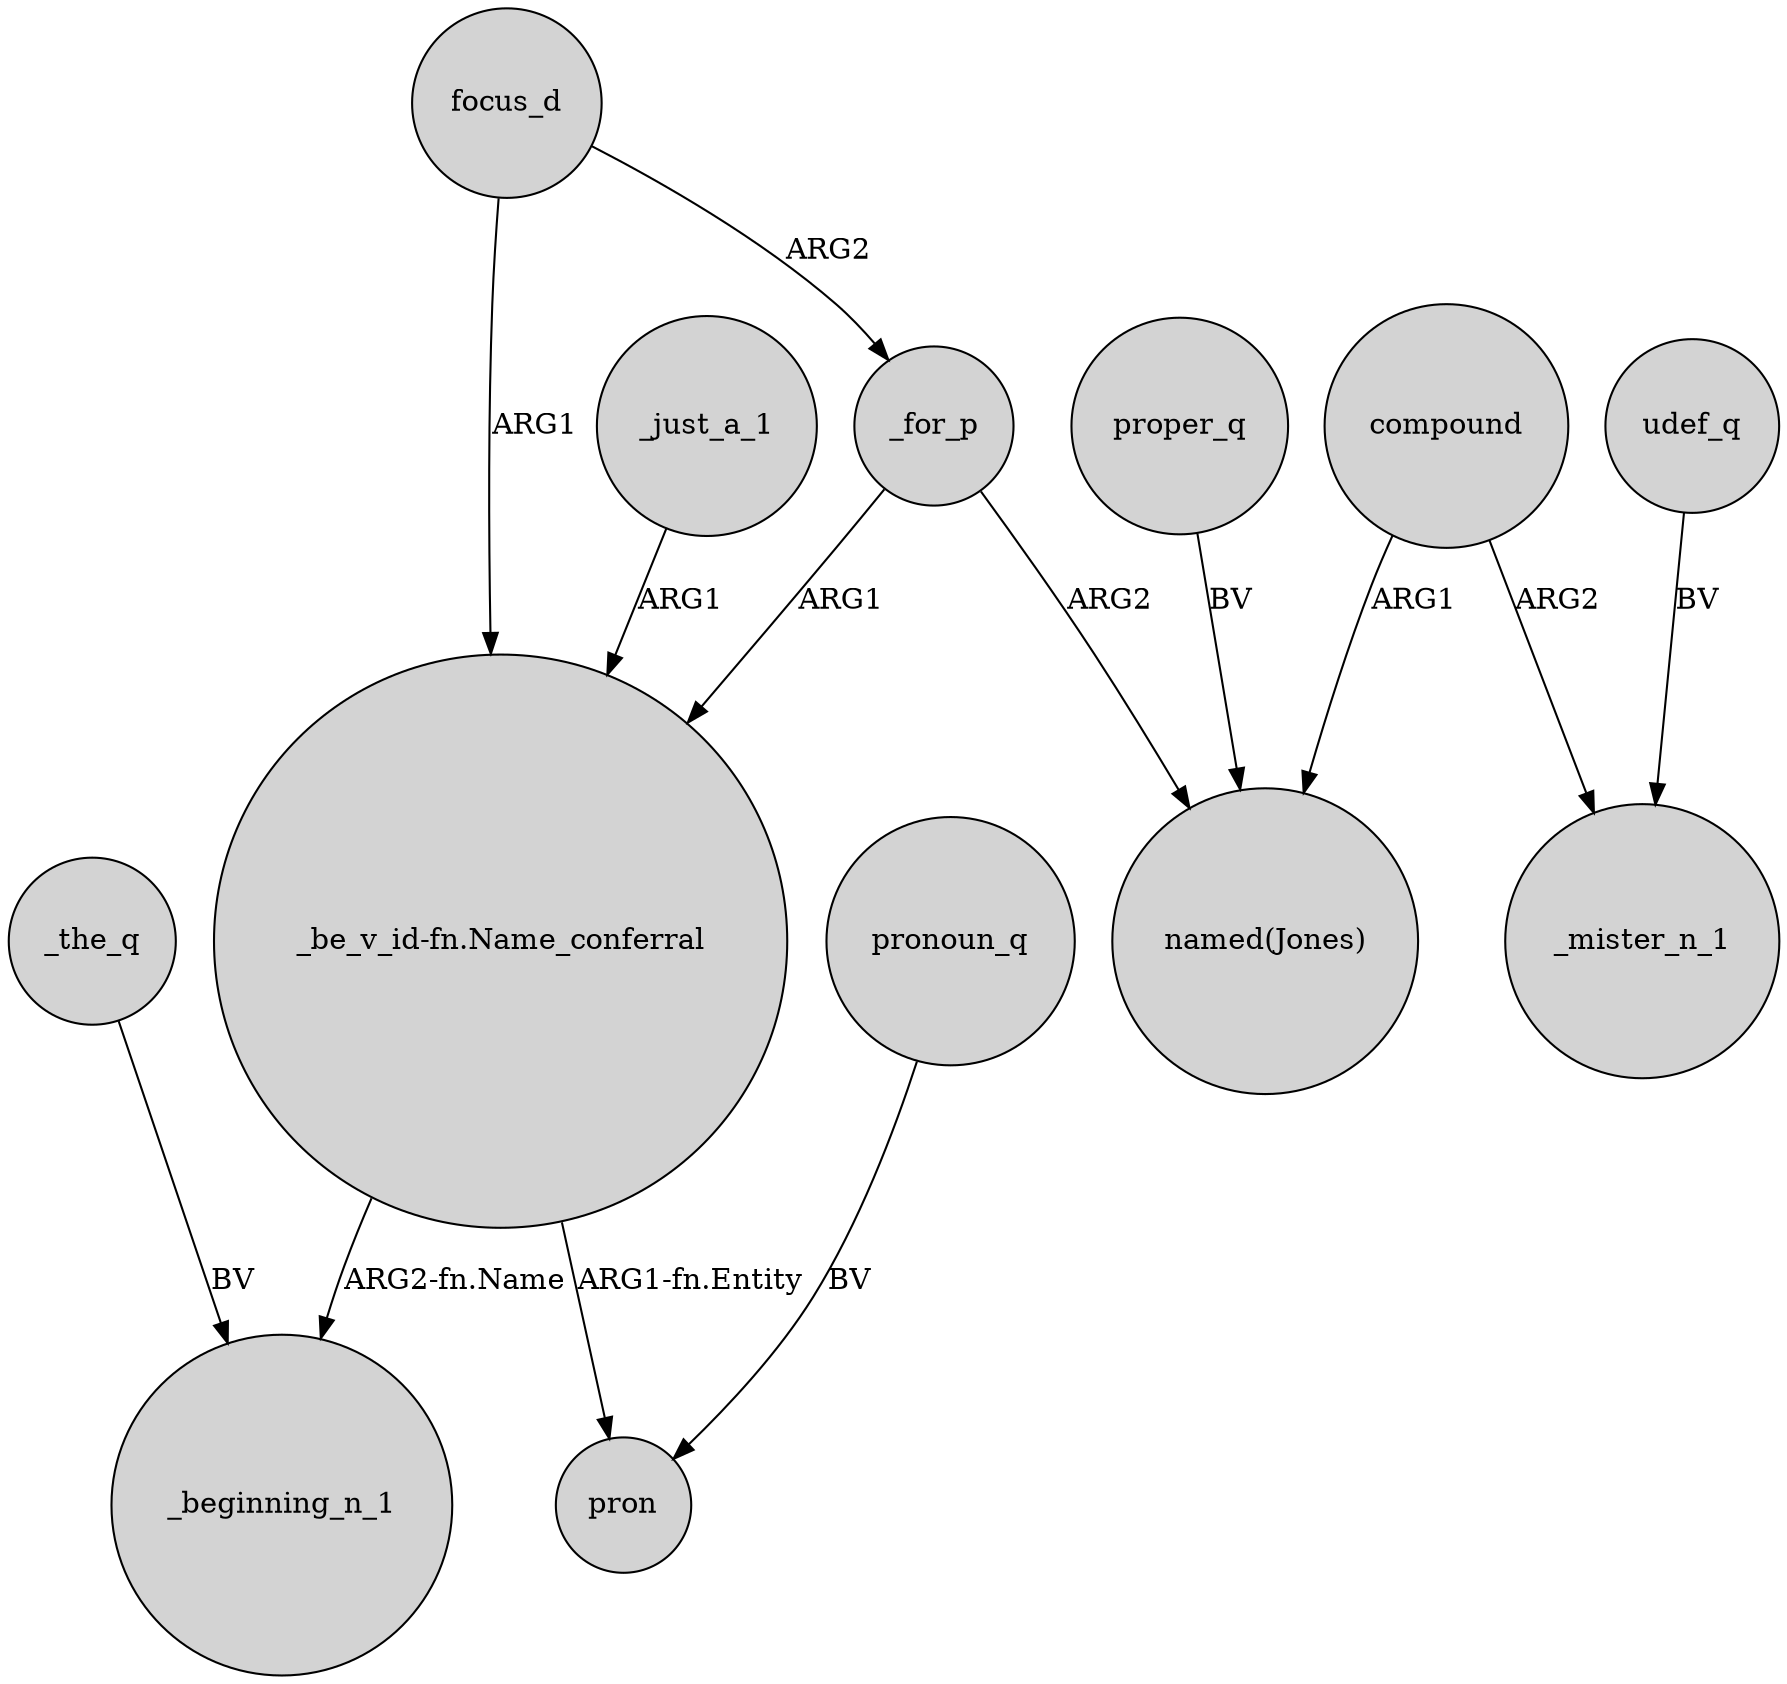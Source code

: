 digraph {
	node [shape=circle style=filled]
	_the_q -> _beginning_n_1 [label=BV]
	"_be_v_id-fn.Name_conferral" -> _beginning_n_1 [label="ARG2-fn.Name"]
	_for_p -> "_be_v_id-fn.Name_conferral" [label=ARG1]
	compound -> _mister_n_1 [label=ARG2]
	udef_q -> _mister_n_1 [label=BV]
	compound -> "named(Jones)" [label=ARG1]
	focus_d -> _for_p [label=ARG2]
	proper_q -> "named(Jones)" [label=BV]
	_for_p -> "named(Jones)" [label=ARG2]
	pronoun_q -> pron [label=BV]
	focus_d -> "_be_v_id-fn.Name_conferral" [label=ARG1]
	"_be_v_id-fn.Name_conferral" -> pron [label="ARG1-fn.Entity"]
	_just_a_1 -> "_be_v_id-fn.Name_conferral" [label=ARG1]
}
